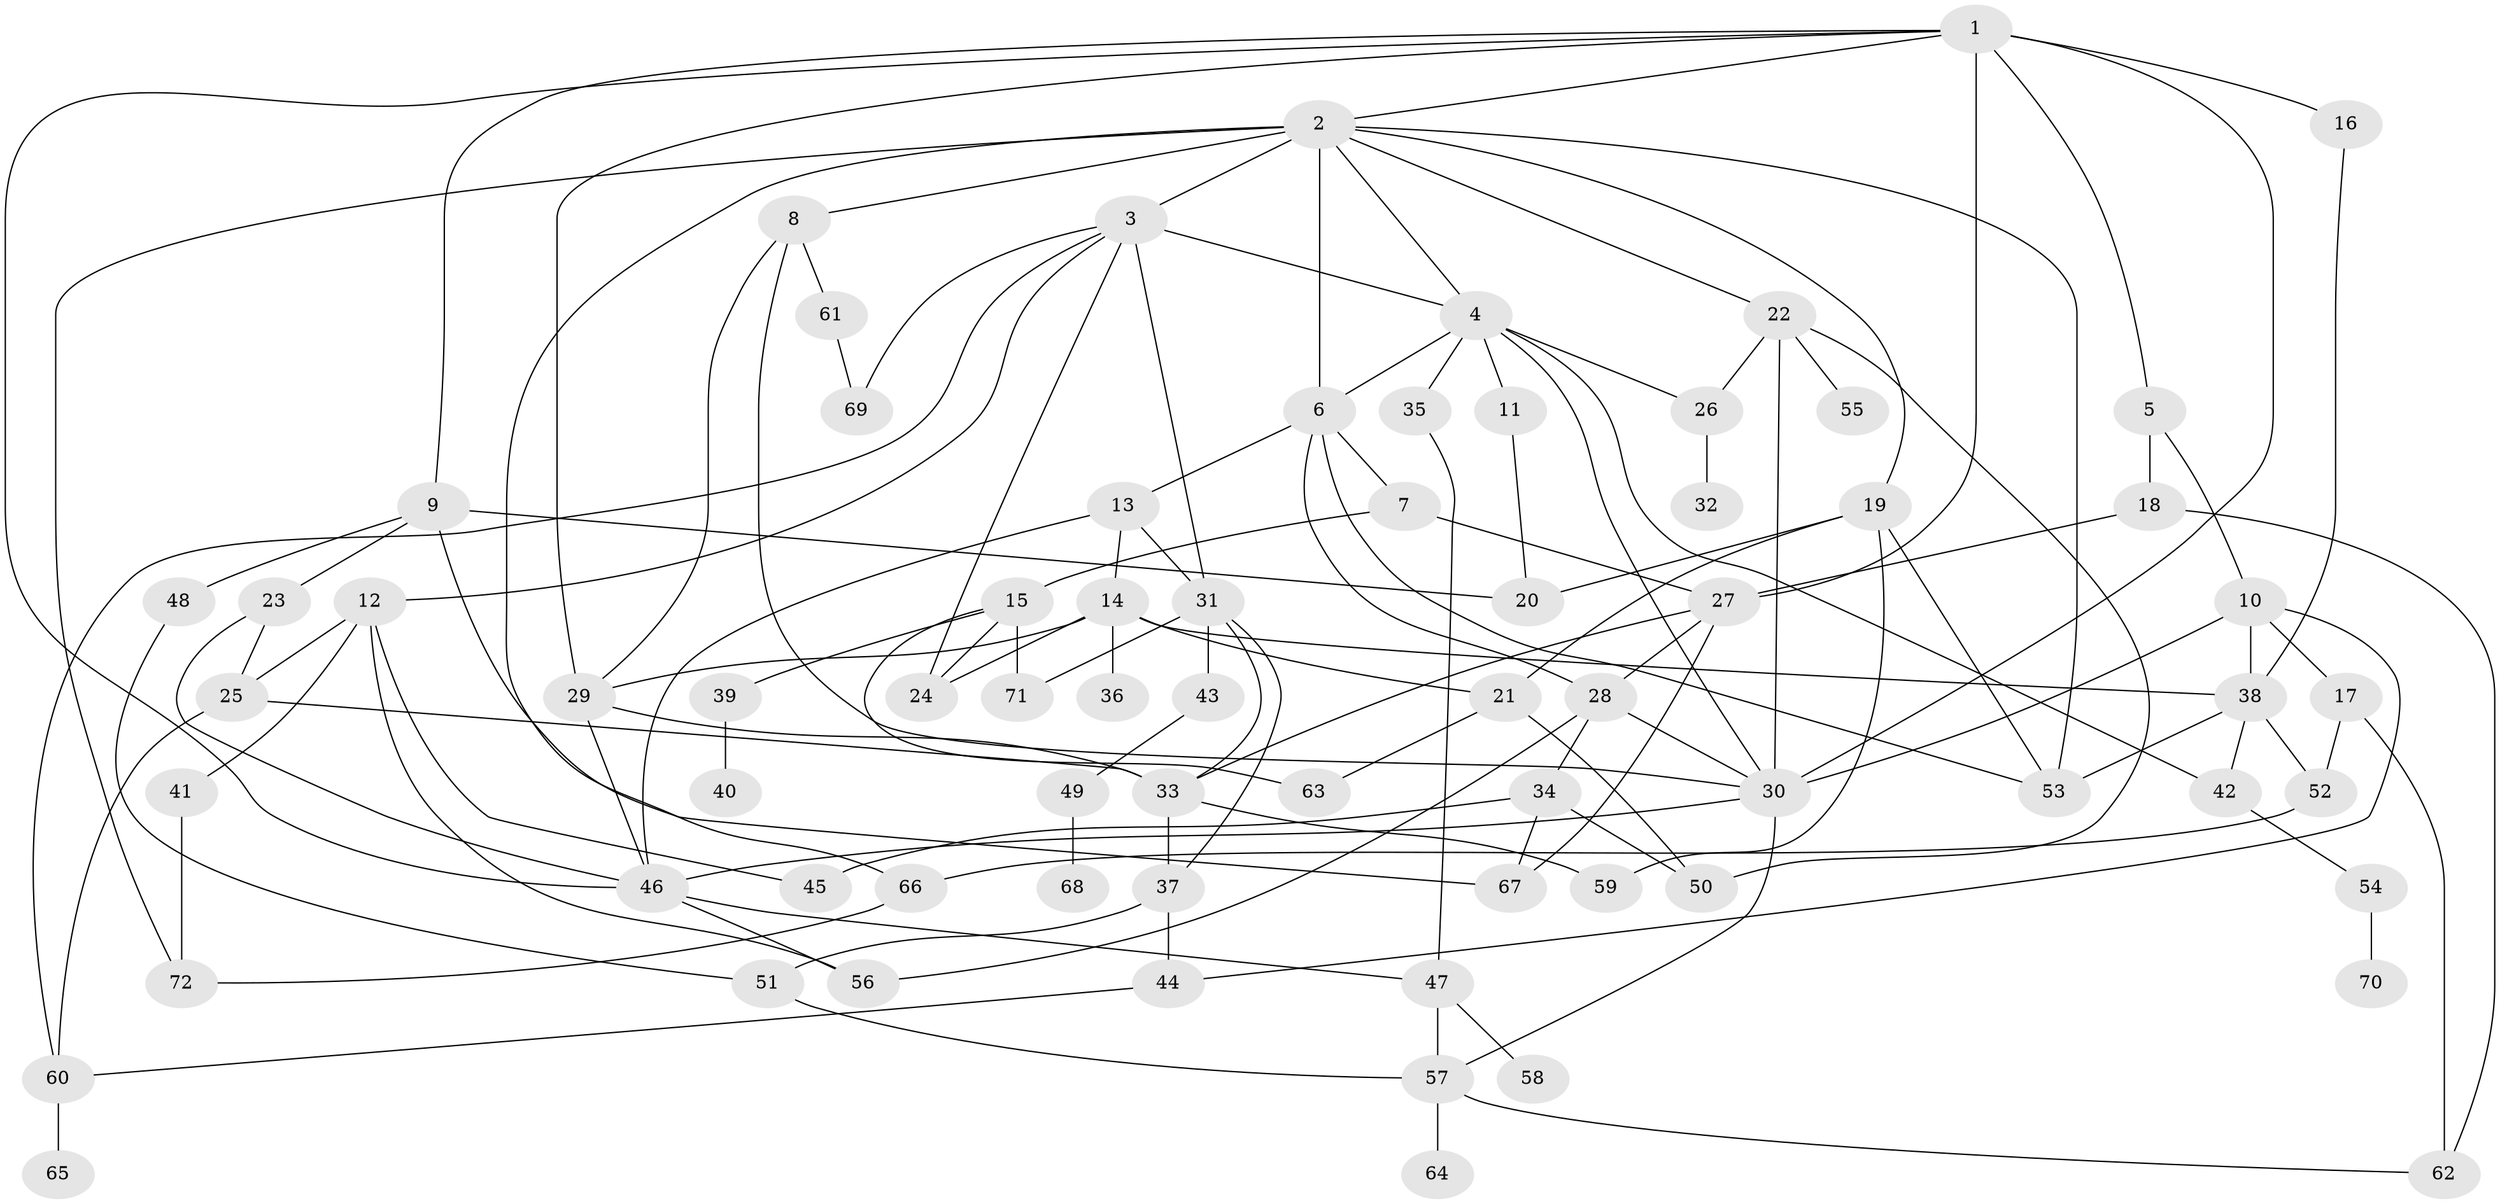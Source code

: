 // original degree distribution, {10: 0.006993006993006993, 8: 0.006993006993006993, 9: 0.006993006993006993, 6: 0.07692307692307693, 5: 0.08391608391608392, 3: 0.21678321678321677, 2: 0.2727272727272727, 1: 0.22377622377622378, 4: 0.1048951048951049}
// Generated by graph-tools (version 1.1) at 2025/49/03/04/25 22:49:07]
// undirected, 72 vertices, 129 edges
graph export_dot {
  node [color=gray90,style=filled];
  1;
  2;
  3;
  4;
  5;
  6;
  7;
  8;
  9;
  10;
  11;
  12;
  13;
  14;
  15;
  16;
  17;
  18;
  19;
  20;
  21;
  22;
  23;
  24;
  25;
  26;
  27;
  28;
  29;
  30;
  31;
  32;
  33;
  34;
  35;
  36;
  37;
  38;
  39;
  40;
  41;
  42;
  43;
  44;
  45;
  46;
  47;
  48;
  49;
  50;
  51;
  52;
  53;
  54;
  55;
  56;
  57;
  58;
  59;
  60;
  61;
  62;
  63;
  64;
  65;
  66;
  67;
  68;
  69;
  70;
  71;
  72;
  1 -- 2 [weight=1.0];
  1 -- 5 [weight=1.0];
  1 -- 9 [weight=1.0];
  1 -- 16 [weight=1.0];
  1 -- 27 [weight=2.0];
  1 -- 29 [weight=1.0];
  1 -- 30 [weight=1.0];
  1 -- 46 [weight=1.0];
  2 -- 3 [weight=2.0];
  2 -- 4 [weight=1.0];
  2 -- 6 [weight=2.0];
  2 -- 8 [weight=1.0];
  2 -- 19 [weight=1.0];
  2 -- 22 [weight=1.0];
  2 -- 53 [weight=1.0];
  2 -- 66 [weight=1.0];
  2 -- 72 [weight=1.0];
  3 -- 4 [weight=1.0];
  3 -- 12 [weight=1.0];
  3 -- 24 [weight=1.0];
  3 -- 31 [weight=1.0];
  3 -- 60 [weight=1.0];
  3 -- 69 [weight=1.0];
  4 -- 6 [weight=1.0];
  4 -- 11 [weight=1.0];
  4 -- 26 [weight=1.0];
  4 -- 30 [weight=1.0];
  4 -- 35 [weight=1.0];
  4 -- 42 [weight=1.0];
  5 -- 10 [weight=1.0];
  5 -- 18 [weight=1.0];
  6 -- 7 [weight=1.0];
  6 -- 13 [weight=1.0];
  6 -- 28 [weight=1.0];
  6 -- 53 [weight=1.0];
  7 -- 15 [weight=1.0];
  7 -- 27 [weight=1.0];
  8 -- 29 [weight=1.0];
  8 -- 30 [weight=1.0];
  8 -- 61 [weight=1.0];
  9 -- 20 [weight=1.0];
  9 -- 23 [weight=1.0];
  9 -- 48 [weight=1.0];
  9 -- 67 [weight=1.0];
  10 -- 17 [weight=1.0];
  10 -- 30 [weight=1.0];
  10 -- 38 [weight=1.0];
  10 -- 44 [weight=1.0];
  11 -- 20 [weight=1.0];
  12 -- 25 [weight=1.0];
  12 -- 41 [weight=1.0];
  12 -- 45 [weight=1.0];
  12 -- 56 [weight=1.0];
  13 -- 14 [weight=1.0];
  13 -- 31 [weight=1.0];
  13 -- 46 [weight=1.0];
  14 -- 21 [weight=2.0];
  14 -- 24 [weight=2.0];
  14 -- 29 [weight=1.0];
  14 -- 36 [weight=1.0];
  14 -- 38 [weight=1.0];
  15 -- 24 [weight=1.0];
  15 -- 39 [weight=1.0];
  15 -- 63 [weight=1.0];
  15 -- 71 [weight=1.0];
  16 -- 38 [weight=1.0];
  17 -- 52 [weight=1.0];
  17 -- 62 [weight=1.0];
  18 -- 27 [weight=1.0];
  18 -- 62 [weight=1.0];
  19 -- 20 [weight=1.0];
  19 -- 21 [weight=1.0];
  19 -- 53 [weight=1.0];
  19 -- 59 [weight=1.0];
  21 -- 50 [weight=1.0];
  21 -- 63 [weight=1.0];
  22 -- 26 [weight=1.0];
  22 -- 30 [weight=1.0];
  22 -- 50 [weight=1.0];
  22 -- 55 [weight=1.0];
  23 -- 25 [weight=1.0];
  23 -- 46 [weight=1.0];
  25 -- 33 [weight=1.0];
  25 -- 60 [weight=2.0];
  26 -- 32 [weight=1.0];
  27 -- 28 [weight=1.0];
  27 -- 33 [weight=1.0];
  27 -- 67 [weight=1.0];
  28 -- 30 [weight=1.0];
  28 -- 34 [weight=2.0];
  28 -- 56 [weight=1.0];
  29 -- 33 [weight=1.0];
  29 -- 46 [weight=2.0];
  30 -- 46 [weight=2.0];
  30 -- 57 [weight=1.0];
  31 -- 33 [weight=1.0];
  31 -- 37 [weight=1.0];
  31 -- 43 [weight=1.0];
  31 -- 71 [weight=1.0];
  33 -- 37 [weight=1.0];
  33 -- 59 [weight=1.0];
  34 -- 45 [weight=2.0];
  34 -- 50 [weight=1.0];
  34 -- 67 [weight=1.0];
  35 -- 47 [weight=1.0];
  37 -- 44 [weight=1.0];
  37 -- 51 [weight=1.0];
  38 -- 42 [weight=2.0];
  38 -- 52 [weight=1.0];
  38 -- 53 [weight=2.0];
  39 -- 40 [weight=1.0];
  41 -- 72 [weight=1.0];
  42 -- 54 [weight=1.0];
  43 -- 49 [weight=1.0];
  44 -- 60 [weight=1.0];
  46 -- 47 [weight=1.0];
  46 -- 56 [weight=1.0];
  47 -- 57 [weight=1.0];
  47 -- 58 [weight=1.0];
  48 -- 51 [weight=1.0];
  49 -- 68 [weight=1.0];
  51 -- 57 [weight=1.0];
  52 -- 66 [weight=1.0];
  54 -- 70 [weight=1.0];
  57 -- 62 [weight=1.0];
  57 -- 64 [weight=1.0];
  60 -- 65 [weight=1.0];
  61 -- 69 [weight=1.0];
  66 -- 72 [weight=1.0];
}

